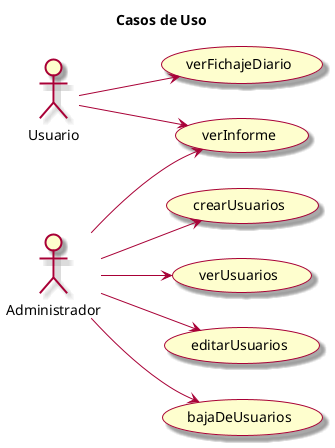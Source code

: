 @startuml Diagrama de CDU

skin rose
left to right direction
title Casos de Uso

Usuario --> (verFichajeDiario)
Usuario --> (verInforme)

Administrador --> (crearUsuarios)
Administrador --> (verUsuarios)
Administrador --> (editarUsuarios)
Administrador --> (bajaDeUsuarios)
Administrador --> (verInforme)

@enduml
